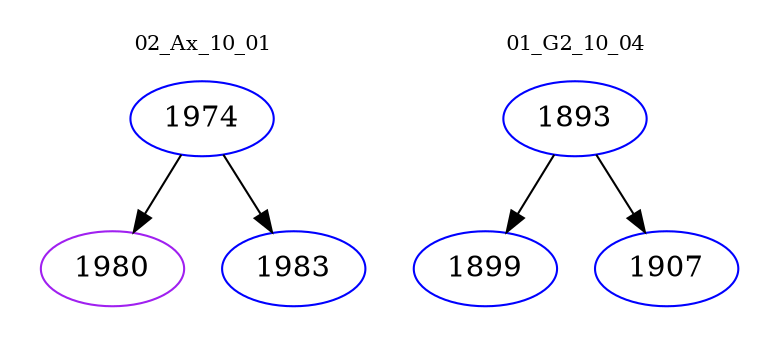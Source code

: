 digraph{
subgraph cluster_0 {
color = white
label = "02_Ax_10_01";
fontsize=10;
T0_1974 [label="1974", color="blue"]
T0_1974 -> T0_1980 [color="black"]
T0_1980 [label="1980", color="purple"]
T0_1974 -> T0_1983 [color="black"]
T0_1983 [label="1983", color="blue"]
}
subgraph cluster_1 {
color = white
label = "01_G2_10_04";
fontsize=10;
T1_1893 [label="1893", color="blue"]
T1_1893 -> T1_1899 [color="black"]
T1_1899 [label="1899", color="blue"]
T1_1893 -> T1_1907 [color="black"]
T1_1907 [label="1907", color="blue"]
}
}
